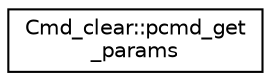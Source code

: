 digraph "Graphical Class Hierarchy"
{
  edge [fontname="Helvetica",fontsize="10",labelfontname="Helvetica",labelfontsize="10"];
  node [fontname="Helvetica",fontsize="10",shape=record];
  rankdir="LR";
  Node1 [label="Cmd_clear::pcmd_get\l_params",height=0.2,width=0.4,color="black", fillcolor="white", style="filled",URL="$structCmd__clear_1_1pcmd__get__params.html"];
}
